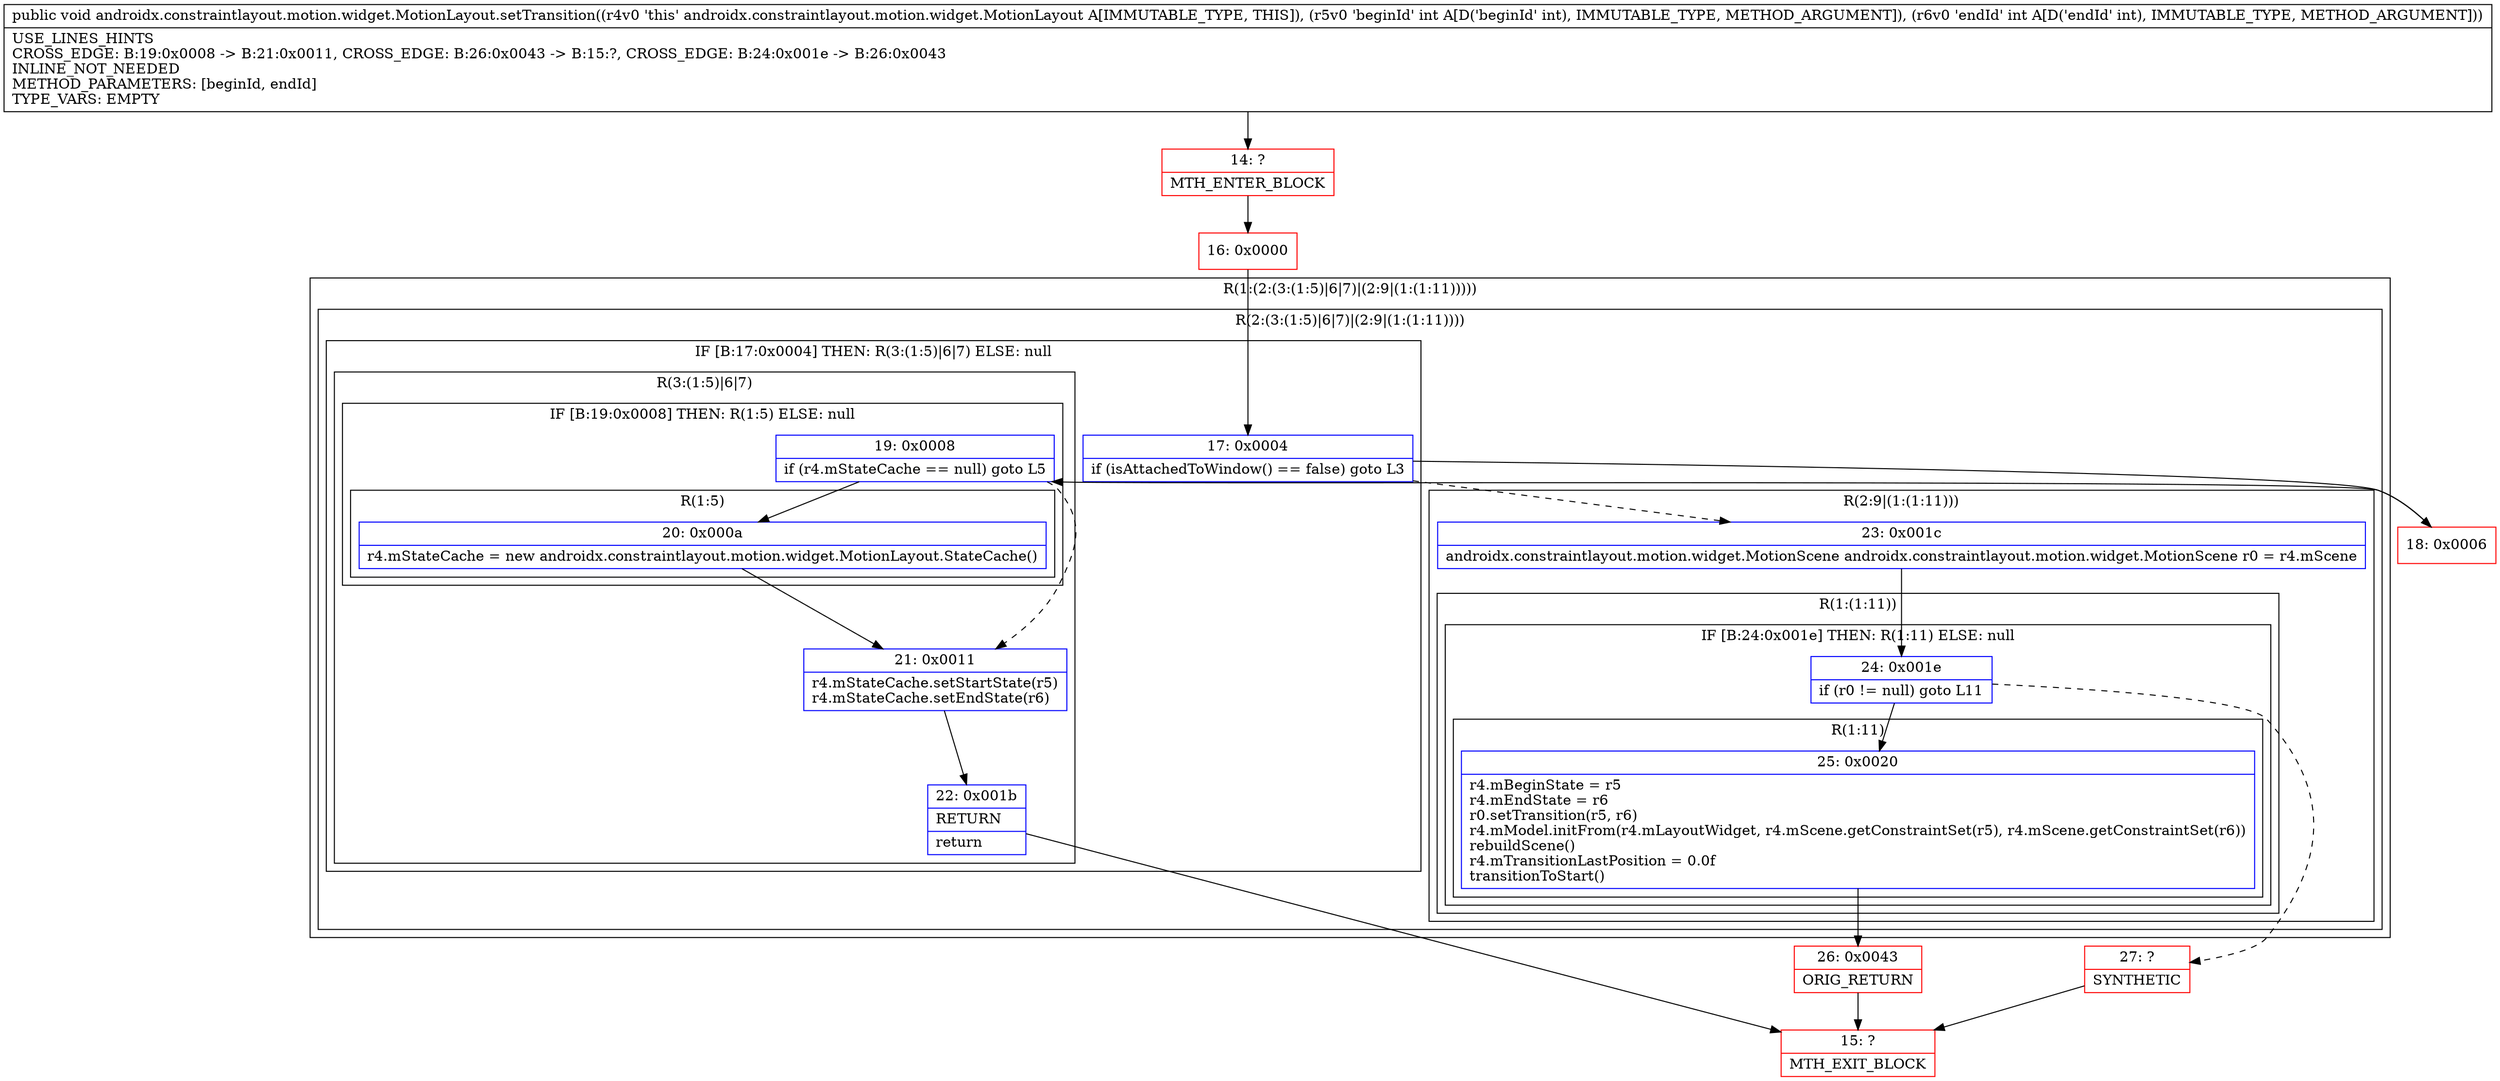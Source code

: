 digraph "CFG forandroidx.constraintlayout.motion.widget.MotionLayout.setTransition(II)V" {
subgraph cluster_Region_199740071 {
label = "R(1:(2:(3:(1:5)|6|7)|(2:9|(1:(1:11)))))";
node [shape=record,color=blue];
subgraph cluster_Region_1851502876 {
label = "R(2:(3:(1:5)|6|7)|(2:9|(1:(1:11))))";
node [shape=record,color=blue];
subgraph cluster_IfRegion_897427034 {
label = "IF [B:17:0x0004] THEN: R(3:(1:5)|6|7) ELSE: null";
node [shape=record,color=blue];
Node_17 [shape=record,label="{17\:\ 0x0004|if (isAttachedToWindow() == false) goto L3\l}"];
subgraph cluster_Region_281046554 {
label = "R(3:(1:5)|6|7)";
node [shape=record,color=blue];
subgraph cluster_IfRegion_625425495 {
label = "IF [B:19:0x0008] THEN: R(1:5) ELSE: null";
node [shape=record,color=blue];
Node_19 [shape=record,label="{19\:\ 0x0008|if (r4.mStateCache == null) goto L5\l}"];
subgraph cluster_Region_371698354 {
label = "R(1:5)";
node [shape=record,color=blue];
Node_20 [shape=record,label="{20\:\ 0x000a|r4.mStateCache = new androidx.constraintlayout.motion.widget.MotionLayout.StateCache()\l}"];
}
}
Node_21 [shape=record,label="{21\:\ 0x0011|r4.mStateCache.setStartState(r5)\lr4.mStateCache.setEndState(r6)\l}"];
Node_22 [shape=record,label="{22\:\ 0x001b|RETURN\l|return\l}"];
}
}
subgraph cluster_Region_2105040461 {
label = "R(2:9|(1:(1:11)))";
node [shape=record,color=blue];
Node_23 [shape=record,label="{23\:\ 0x001c|androidx.constraintlayout.motion.widget.MotionScene androidx.constraintlayout.motion.widget.MotionScene r0 = r4.mScene\l}"];
subgraph cluster_Region_1320194394 {
label = "R(1:(1:11))";
node [shape=record,color=blue];
subgraph cluster_IfRegion_2121278305 {
label = "IF [B:24:0x001e] THEN: R(1:11) ELSE: null";
node [shape=record,color=blue];
Node_24 [shape=record,label="{24\:\ 0x001e|if (r0 != null) goto L11\l}"];
subgraph cluster_Region_1840736341 {
label = "R(1:11)";
node [shape=record,color=blue];
Node_25 [shape=record,label="{25\:\ 0x0020|r4.mBeginState = r5\lr4.mEndState = r6\lr0.setTransition(r5, r6)\lr4.mModel.initFrom(r4.mLayoutWidget, r4.mScene.getConstraintSet(r5), r4.mScene.getConstraintSet(r6))\lrebuildScene()\lr4.mTransitionLastPosition = 0.0f\ltransitionToStart()\l}"];
}
}
}
}
}
}
Node_14 [shape=record,color=red,label="{14\:\ ?|MTH_ENTER_BLOCK\l}"];
Node_16 [shape=record,color=red,label="{16\:\ 0x0000}"];
Node_18 [shape=record,color=red,label="{18\:\ 0x0006}"];
Node_15 [shape=record,color=red,label="{15\:\ ?|MTH_EXIT_BLOCK\l}"];
Node_26 [shape=record,color=red,label="{26\:\ 0x0043|ORIG_RETURN\l}"];
Node_27 [shape=record,color=red,label="{27\:\ ?|SYNTHETIC\l}"];
MethodNode[shape=record,label="{public void androidx.constraintlayout.motion.widget.MotionLayout.setTransition((r4v0 'this' androidx.constraintlayout.motion.widget.MotionLayout A[IMMUTABLE_TYPE, THIS]), (r5v0 'beginId' int A[D('beginId' int), IMMUTABLE_TYPE, METHOD_ARGUMENT]), (r6v0 'endId' int A[D('endId' int), IMMUTABLE_TYPE, METHOD_ARGUMENT]))  | USE_LINES_HINTS\lCROSS_EDGE: B:19:0x0008 \-\> B:21:0x0011, CROSS_EDGE: B:26:0x0043 \-\> B:15:?, CROSS_EDGE: B:24:0x001e \-\> B:26:0x0043\lINLINE_NOT_NEEDED\lMETHOD_PARAMETERS: [beginId, endId]\lTYPE_VARS: EMPTY\l}"];
MethodNode -> Node_14;Node_17 -> Node_18;
Node_17 -> Node_23[style=dashed];
Node_19 -> Node_20;
Node_19 -> Node_21[style=dashed];
Node_20 -> Node_21;
Node_21 -> Node_22;
Node_22 -> Node_15;
Node_23 -> Node_24;
Node_24 -> Node_25;
Node_24 -> Node_27[style=dashed];
Node_25 -> Node_26;
Node_14 -> Node_16;
Node_16 -> Node_17;
Node_18 -> Node_19;
Node_26 -> Node_15;
Node_27 -> Node_15;
}

